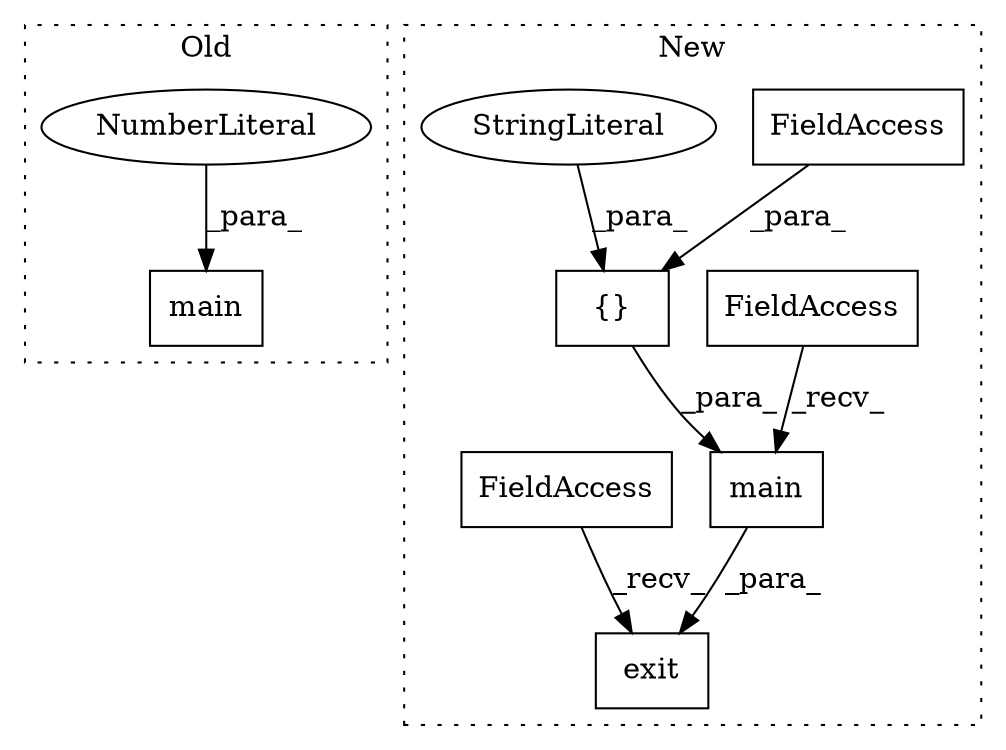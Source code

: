 digraph G {
subgraph cluster0 {
1 [label="main" a="32" s="497,503" l="5,1" shape="box"];
5 [label="NumberLiteral" a="34" s="502" l="1" shape="ellipse"];
label = "Old";
style="dotted";
}
subgraph cluster1 {
2 [label="exit" a="32" s="636,681" l="5,1" shape="box"];
3 [label="main" a="32" s="648,680" l="5,1" shape="box"];
4 [label="{}" a="4" s="665,679" l="1,1" shape="box"];
6 [label="FieldAccess" a="22" s="671" l="8" shape="box"];
7 [label="FieldAccess" a="22" s="641" l="6" shape="box"];
8 [label="StringLiteral" a="45" s="666" l="4" shape="ellipse"];
9 [label="FieldAccess" a="22" s="632" l="3" shape="box"];
label = "New";
style="dotted";
}
3 -> 2 [label="_para_"];
4 -> 3 [label="_para_"];
5 -> 1 [label="_para_"];
6 -> 4 [label="_para_"];
7 -> 3 [label="_recv_"];
8 -> 4 [label="_para_"];
9 -> 2 [label="_recv_"];
}